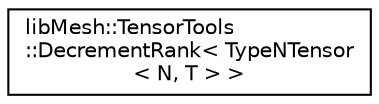 digraph "Graphical Class Hierarchy"
{
  edge [fontname="Helvetica",fontsize="10",labelfontname="Helvetica",labelfontsize="10"];
  node [fontname="Helvetica",fontsize="10",shape=record];
  rankdir="LR";
  Node0 [label="libMesh::TensorTools\l::DecrementRank\< TypeNTensor\l\< N, T \> \>",height=0.2,width=0.4,color="black", fillcolor="white", style="filled",URL="$structlibMesh_1_1TensorTools_1_1DecrementRank_3_01TypeNTensor_3_01N_00_01T_01_4_01_4.html"];
}
